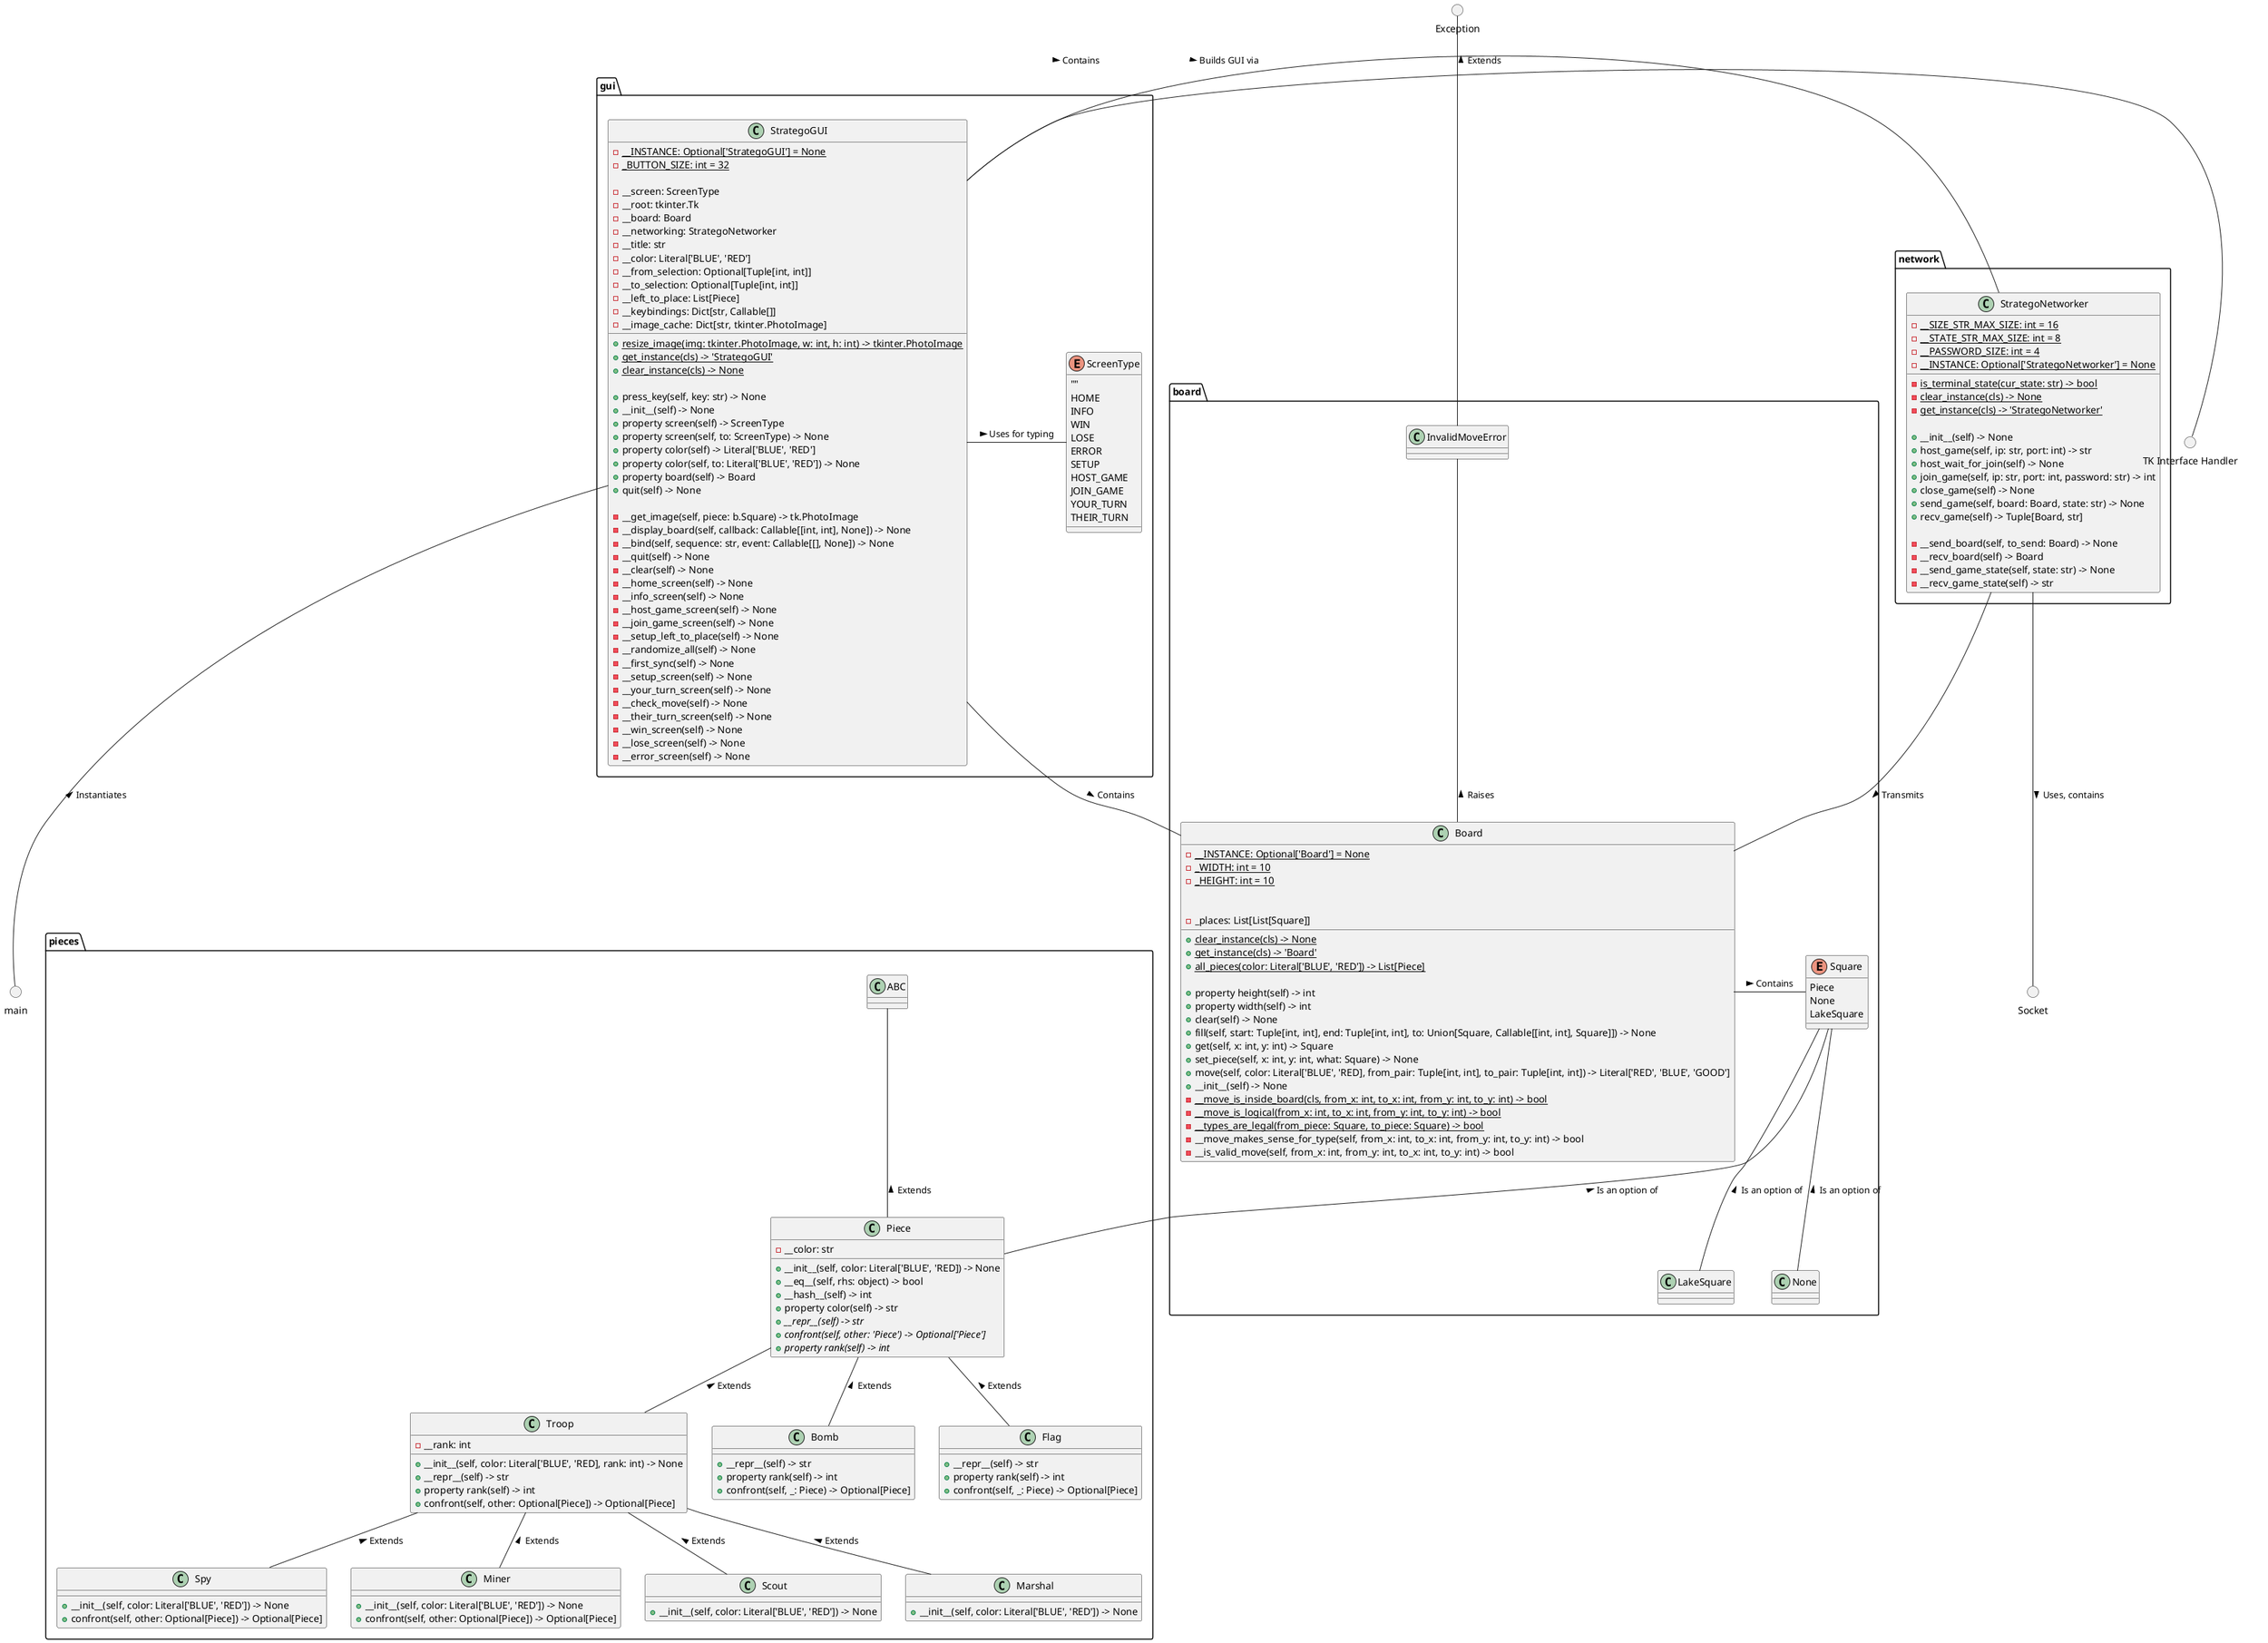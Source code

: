 @startuml final_class_diagram

() Exception
() Socket
() "TK Interface Handler" as Tk

folder board {
    class LakeSquare {}
    class InvalidMoveError {}
    InvalidMoveError -u- Exception : Extends >

    enum Square {
        Piece
        None
        LakeSquare
    }
    None -u- Square : Is an option of >
    LakeSquare -u- Square : Is an option of >

    class Board {
        {static} - __INSTANCE: Optional['Board'] = None
        {static} - _WIDTH: int = 10
        {static} - _HEIGHT: int = 10
        {static} + clear_instance(cls) -> None
        {static} + get_instance(cls) -> 'Board'
        {static} + all_pieces(color: Literal['BLUE', 'RED']) -> List[Piece]

        + property height(self) -> int
        + property width(self) -> int
        + clear(self) -> None
        + fill(self, start: Tuple[int, int], end: Tuple[int, int], to: Union[Square, Callable[[int, int], Square]]) -> None
        + get(self, x: int, y: int) -> Square
        + set_piece(self, x: int, y: int, what: Square) -> None
        + move(self, color: Literal['BLUE', 'RED], from_pair: Tuple[int, int], to_pair: Tuple[int, int]) -> Literal['RED', 'BLUE', 'GOOD']
        + __init__(self) -> None

        - _places: List[List[Square]]

        {static} - __move_is_inside_board(cls, from_x: int, to_x: int, from_y: int, to_y: int) -> bool
        {static} - __move_is_logical(from_x: int, to_x: int, from_y: int, to_y: int) -> bool
        {static} - __types_are_legal(from_piece: Square, to_piece: Square) -> bool
        - __move_makes_sense_for_type(self, from_x: int, to_x: int, from_y: int, to_y: int) -> bool
        - __is_valid_move(self, from_x: int, from_y: int, to_x: int, to_y: int) -> bool
    }
    Board - Square : Contains >
    Board -u- InvalidMoveError : Raises >
}

folder network {
    class StrategoNetworker {
        {static} - __SIZE_STR_MAX_SIZE: int = 16
        {static} - __STATE_STR_MAX_SIZE: int = 8
        {static} - __PASSWORD_SIZE: int = 4
        {static} - __INSTANCE: Optional['StrategoNetworker'] = None

        {static} - is_terminal_state(cur_state: str) -> bool
        {static} - clear_instance(cls) -> None
        {static} - get_instance(cls) -> 'StrategoNetworker'

        + __init__(self) -> None
        + host_game(self, ip: str, port: int) -> str
        + host_wait_for_join(self) -> None
        + join_game(self, ip: str, port: int, password: str) -> int
        + close_game(self) -> None
        + send_game(self, board: Board, state: str) -> None
        + recv_game(self) -> Tuple[Board, str]

        - __send_board(self, to_send: Board) -> None
        - __recv_board(self) -> Board
        - __send_game_state(self, state: str) -> None
        - __recv_game_state(self) -> str
    }
    StrategoNetworker -- Board : Transmits >
    StrategoNetworker -- Socket : Uses, contains >
}

folder gui {
    enum ScreenType {
        ""
        HOME
        INFO
        WIN
        LOSE
        ERROR
        SETUP
        HOST_GAME
        JOIN_GAME
        YOUR_TURN
        THEIR_TURN
    }

    class StrategoGUI {
        {static} + resize_image(img: tkinter.PhotoImage, w: int, h: int) -> tkinter.PhotoImage
        {static} + get_instance(cls) -> 'StrategoGUI'
        {static} + clear_instance(cls) -> None

        + press_key(self, key: str) -> None
        + __init__(self) -> None
        + property screen(self) -> ScreenType
        + property screen(self, to: ScreenType) -> None
        + property color(self) -> Literal['BLUE', 'RED']
        + property color(self, to: Literal['BLUE', 'RED']) -> None
        + property board(self) -> Board
        + quit(self) -> None

        - __get_image(self, piece: b.Square) -> tk.PhotoImage
        - __display_board(self, callback: Callable[[int, int], None]) -> None
        - __bind(self, sequence: str, event: Callable[[], None]) -> None
        - __quit(self) -> None
        - __clear(self) -> None
        - __home_screen(self) -> None
        - __info_screen(self) -> None
        - __host_game_screen(self) -> None
        - __join_game_screen(self) -> None
        - __setup_left_to_place(self) -> None
        - __randomize_all(self) -> None
        - __first_sync(self) -> None
        - __setup_screen(self) -> None
        - __your_turn_screen(self) -> None
        - __check_move(self) -> None
        - __their_turn_screen(self) -> None
        - __win_screen(self) -> None
        - __lose_screen(self) -> None
        - __error_screen(self) -> None

        {static} - __INSTANCE: Optional['StrategoGUI'] = None
        {static} - _BUTTON_SIZE: int = 32

        - __screen: ScreenType
        - __root: tkinter.Tk
        - __board: Board
        - __networking: StrategoNetworker
        - __title: str
        - __color: Literal['BLUE', 'RED']
        - __from_selection: Optional[Tuple[int, int]]
        - __to_selection: Optional[Tuple[int, int]]
        - __left_to_place: List[Piece]
        - __keybindings: Dict[str, Callable[]]
        - __image_cache: Dict[str, tkinter.PhotoImage]
    }
    StrategoGUI - ScreenType : Uses for typing >
    StrategoGUI - Board : Contains >
    StrategoGUI - StrategoNetworker : Contains >
    StrategoGUI - Tk : Builds GUI via >
}

folder pieces {
    class ABC {}

    class Piece {
        + __init__(self, color: Literal['BLUE', 'RED]) -> None
        + __eq__(self, rhs: object) -> bool
        + __hash__(self) -> int
        + property color(self) -> str
        {abstract} + __repr__(self) -> str
        {abstract} + confront(self, other: 'Piece') -> Optional['Piece']
        {abstract} + property rank(self) -> int

        - __color: str
    }
    Piece -u- ABC : Extends >
    Piece -u- Square : Is an option of >

    class Bomb {
        + __repr__(self) -> str
        + property rank(self) -> int
        + confront(self, _: Piece) -> Optional[Piece]
    }
    class Flag {
        + __repr__(self) -> str
        + property rank(self) -> int
        + confront(self, _: Piece) -> Optional[Piece]
    }
    class Troop {
        + __init__(self, color: Literal['BLUE', 'RED], rank: int) -> None
        + __repr__(self) -> str
        + property rank(self) -> int
        + confront(self, other: Optional[Piece]) -> Optional[Piece]

        - __rank: int
    }
    Flag -u- Piece : Extends >
    Bomb -u- Piece : Extends >
    Troop -u- Piece : Extends >

    class Spy {
        + __init__(self, color: Literal['BLUE', 'RED']) -> None
        + confront(self, other: Optional[Piece]) -> Optional[Piece]
    }
    class Miner {
        + __init__(self, color: Literal['BLUE', 'RED']) -> None
        + confront(self, other: Optional[Piece]) -> Optional[Piece]
    }
    class Scout {
        + __init__(self, color: Literal['BLUE', 'RED']) -> None
    }
    class Marshal {
        + __init__(self, color: Literal['BLUE', 'RED']) -> None
    }
    Spy -u- Troop : Extends >
    Scout -u- Troop : Extends >
    Miner -u- Troop : Extends >
    Marshal -u- Troop : Extends >
}

() main
main -u- StrategoGUI : Instantiates >

@enduml
